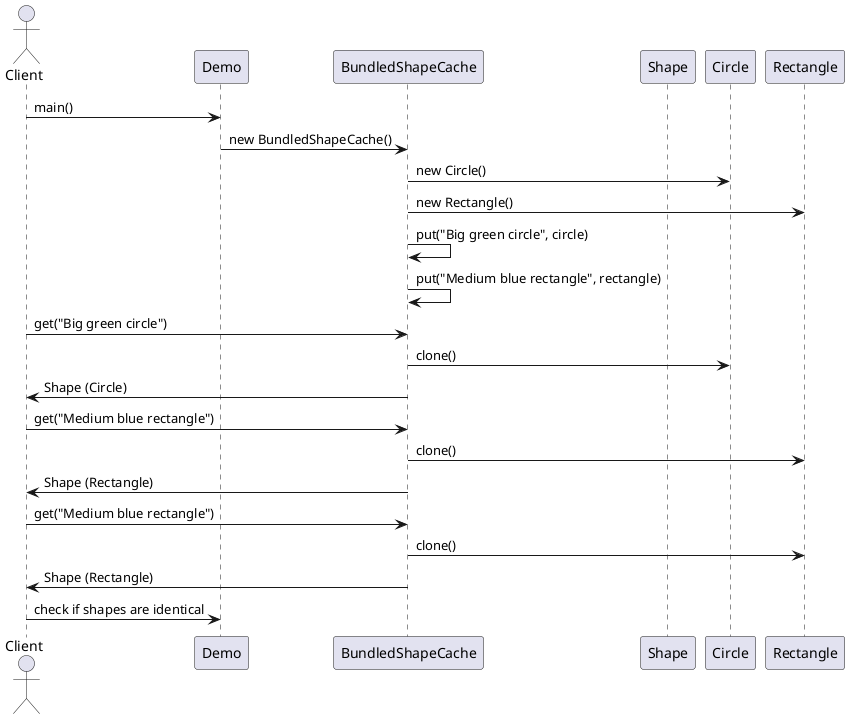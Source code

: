 @startuml
actor Client
participant Demo
participant BundledShapeCache
participant Shape
participant Circle
participant Rectangle

Client -> Demo: main()
Demo -> BundledShapeCache: new BundledShapeCache()
BundledShapeCache -> Circle: new Circle()
BundledShapeCache -> Rectangle: new Rectangle()
BundledShapeCache -> BundledShapeCache: put("Big green circle", circle)
BundledShapeCache -> BundledShapeCache: put("Medium blue rectangle", rectangle)

Client -> BundledShapeCache: get("Big green circle")
BundledShapeCache -> Circle: clone()
BundledShapeCache -> Client: Shape (Circle)

Client -> BundledShapeCache: get("Medium blue rectangle")
BundledShapeCache -> Rectangle: clone()
BundledShapeCache -> Client: Shape (Rectangle)

Client -> BundledShapeCache: get("Medium blue rectangle")
BundledShapeCache -> Rectangle: clone()
BundledShapeCache -> Client: Shape (Rectangle)

Client -> Demo: check if shapes are identical
@enduml
